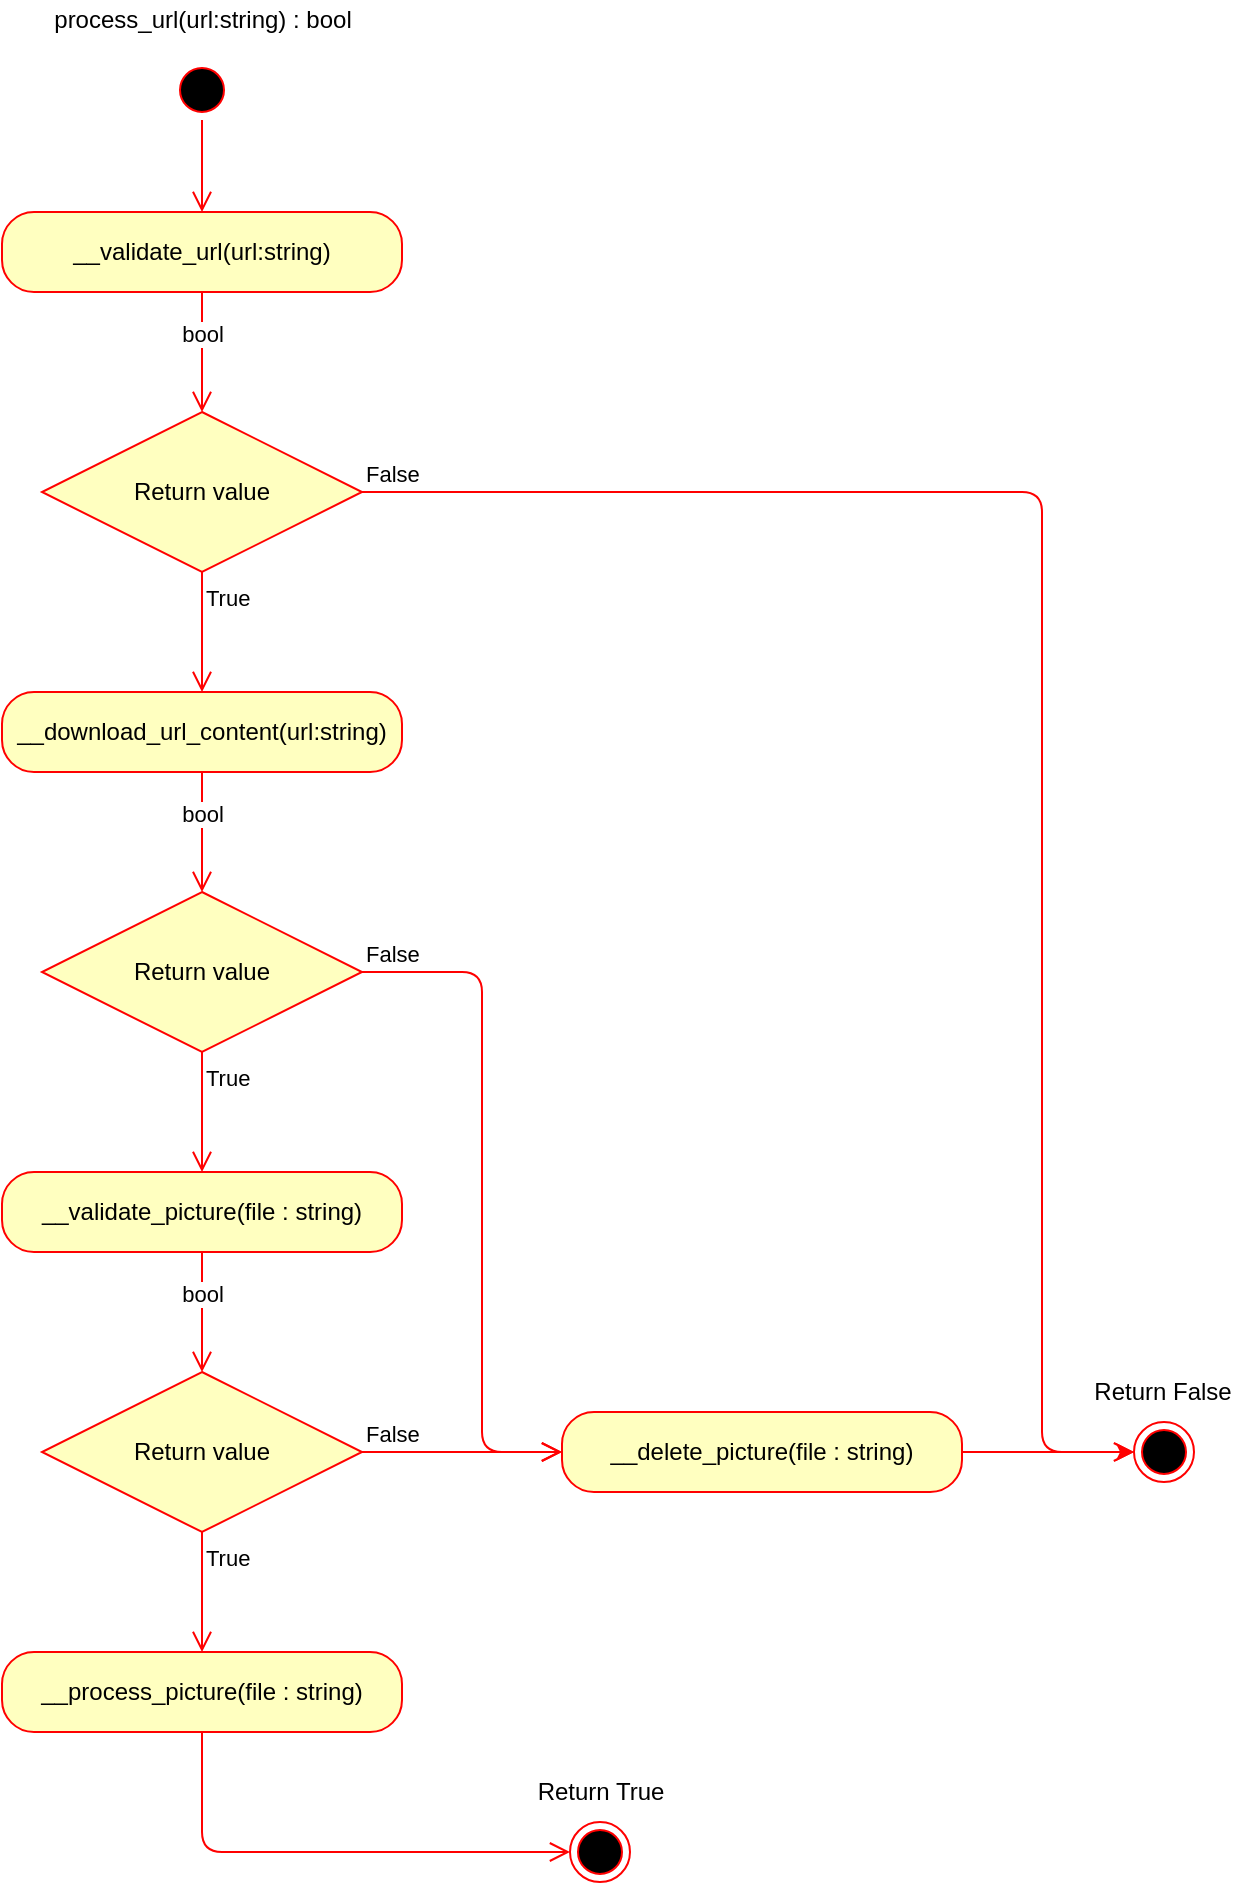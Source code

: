<mxfile>
    <diagram id="_90SfMtrd41Q07Md4GRD" name="process_url()">
        <mxGraphModel dx="990" dy="404" grid="1" gridSize="10" guides="1" tooltips="1" connect="1" arrows="1" fold="1" page="1" pageScale="1" pageWidth="827" pageHeight="1169" math="0" shadow="0">
            <root>
                <mxCell id="jZQN-osaWB41KmL9wlx--0"/>
                <mxCell id="jZQN-osaWB41KmL9wlx--1" parent="jZQN-osaWB41KmL9wlx--0"/>
                <mxCell id="R4N-x4gXpx2hDFtST6ET-0" value="" style="ellipse;html=1;shape=startState;fillColor=#000000;strokeColor=#ff0000;" parent="jZQN-osaWB41KmL9wlx--1" vertex="1">
                    <mxGeometry x="245" y="124" width="30" height="30" as="geometry"/>
                </mxCell>
                <mxCell id="R4N-x4gXpx2hDFtST6ET-1" value="" style="edgeStyle=orthogonalEdgeStyle;html=1;verticalAlign=bottom;endArrow=open;endSize=8;strokeColor=#ff0000;entryX=0.5;entryY=0;entryDx=0;entryDy=0;" parent="jZQN-osaWB41KmL9wlx--1" source="R4N-x4gXpx2hDFtST6ET-0" target="R4N-x4gXpx2hDFtST6ET-4" edge="1">
                    <mxGeometry relative="1" as="geometry">
                        <mxPoint x="255" y="200" as="targetPoint"/>
                    </mxGeometry>
                </mxCell>
                <mxCell id="R4N-x4gXpx2hDFtST6ET-4" value="&lt;span style=&quot;text-align: left&quot;&gt;__validate_url(url:string)&lt;/span&gt;" style="rounded=1;whiteSpace=wrap;html=1;arcSize=40;fontColor=#000000;fillColor=#ffffc0;strokeColor=#ff0000;" parent="jZQN-osaWB41KmL9wlx--1" vertex="1">
                    <mxGeometry x="160" y="200" width="200" height="40" as="geometry"/>
                </mxCell>
                <mxCell id="R4N-x4gXpx2hDFtST6ET-5" value="bool" style="edgeStyle=orthogonalEdgeStyle;html=1;verticalAlign=bottom;endArrow=open;endSize=8;strokeColor=#ff0000;entryX=0.5;entryY=0;entryDx=0;entryDy=0;" parent="jZQN-osaWB41KmL9wlx--1" source="R4N-x4gXpx2hDFtST6ET-4" target="jIlJejCvV2XS8VSAZp1r-0" edge="1">
                    <mxGeometry relative="1" as="geometry">
                        <mxPoint x="260" y="300" as="targetPoint"/>
                    </mxGeometry>
                </mxCell>
                <mxCell id="R4N-x4gXpx2hDFtST6ET-7" value="process_url(url:string) : bool" style="text;html=1;align=center;verticalAlign=middle;resizable=0;points=[];autosize=1;strokeColor=none;fillColor=none;" parent="jZQN-osaWB41KmL9wlx--1" vertex="1">
                    <mxGeometry x="180" y="94" width="160" height="20" as="geometry"/>
                </mxCell>
                <mxCell id="jIlJejCvV2XS8VSAZp1r-0" value="Return value" style="rhombus;whiteSpace=wrap;html=1;fillColor=#ffffc0;strokeColor=#ff0000;" parent="jZQN-osaWB41KmL9wlx--1" vertex="1">
                    <mxGeometry x="180" y="300" width="160" height="80" as="geometry"/>
                </mxCell>
                <mxCell id="jIlJejCvV2XS8VSAZp1r-2" value="True" style="edgeStyle=orthogonalEdgeStyle;html=1;align=left;verticalAlign=top;endArrow=open;endSize=8;strokeColor=#ff0000;entryX=0.5;entryY=0;entryDx=0;entryDy=0;" parent="jZQN-osaWB41KmL9wlx--1" source="jIlJejCvV2XS8VSAZp1r-0" target="CLQ56QCSTxTuiENRZbxL-0" edge="1">
                    <mxGeometry x="-1" relative="1" as="geometry">
                        <mxPoint x="260" y="460" as="targetPoint"/>
                    </mxGeometry>
                </mxCell>
                <mxCell id="jIlJejCvV2XS8VSAZp1r-3" value="" style="ellipse;html=1;shape=endState;fillColor=#000000;strokeColor=#ff0000;" parent="jZQN-osaWB41KmL9wlx--1" vertex="1">
                    <mxGeometry x="726" y="805" width="30" height="30" as="geometry"/>
                </mxCell>
                <mxCell id="CLQ56QCSTxTuiENRZbxL-0" value="&lt;span style=&quot;text-align: left&quot;&gt;__download_url_content(url:string)&lt;/span&gt;" style="rounded=1;whiteSpace=wrap;html=1;arcSize=40;fontColor=#000000;fillColor=#ffffc0;strokeColor=#ff0000;" parent="jZQN-osaWB41KmL9wlx--1" vertex="1">
                    <mxGeometry x="160" y="440" width="200" height="40" as="geometry"/>
                </mxCell>
                <mxCell id="-TXi_xzbSf2oAfw-9KVI-0" value="Return value" style="rhombus;whiteSpace=wrap;html=1;fillColor=#ffffc0;strokeColor=#ff0000;" parent="jZQN-osaWB41KmL9wlx--1" vertex="1">
                    <mxGeometry x="180" y="540" width="160" height="80" as="geometry"/>
                </mxCell>
                <mxCell id="-TXi_xzbSf2oAfw-9KVI-2" value="False" style="edgeStyle=orthogonalEdgeStyle;html=1;align=left;verticalAlign=bottom;endArrow=open;endSize=8;strokeColor=#ff0000;" parent="jZQN-osaWB41KmL9wlx--1" source="-TXi_xzbSf2oAfw-9KVI-0" edge="1">
                    <mxGeometry x="-1" relative="1" as="geometry">
                        <mxPoint x="440" y="820" as="targetPoint"/>
                        <mxPoint x="350" y="270" as="sourcePoint"/>
                        <Array as="points">
                            <mxPoint x="400" y="580"/>
                            <mxPoint x="400" y="820"/>
                        </Array>
                    </mxGeometry>
                </mxCell>
                <mxCell id="-TXi_xzbSf2oAfw-9KVI-4" value="Return False" style="text;html=1;align=center;verticalAlign=middle;resizable=0;points=[];autosize=1;strokeColor=none;fillColor=none;" parent="jZQN-osaWB41KmL9wlx--1" vertex="1">
                    <mxGeometry x="700" y="780" width="80" height="20" as="geometry"/>
                </mxCell>
                <mxCell id="-TXi_xzbSf2oAfw-9KVI-5" value="bool" style="edgeStyle=orthogonalEdgeStyle;html=1;verticalAlign=bottom;endArrow=open;endSize=8;strokeColor=#ff0000;entryX=0.5;entryY=0;entryDx=0;entryDy=0;exitX=0.5;exitY=1;exitDx=0;exitDy=0;" parent="jZQN-osaWB41KmL9wlx--1" source="CLQ56QCSTxTuiENRZbxL-0" target="-TXi_xzbSf2oAfw-9KVI-0" edge="1">
                    <mxGeometry relative="1" as="geometry">
                        <mxPoint x="304" y="310" as="targetPoint"/>
                        <mxPoint x="304" y="250" as="sourcePoint"/>
                    </mxGeometry>
                </mxCell>
                <mxCell id="-TXi_xzbSf2oAfw-9KVI-6" value="&lt;span style=&quot;text-align: left&quot;&gt;__validate_picture(file : string)&lt;/span&gt;" style="rounded=1;whiteSpace=wrap;html=1;arcSize=40;fontColor=#000000;fillColor=#ffffc0;strokeColor=#ff0000;" parent="jZQN-osaWB41KmL9wlx--1" vertex="1">
                    <mxGeometry x="160" y="680" width="200" height="40" as="geometry"/>
                </mxCell>
                <mxCell id="SUq78A0KMCc2obAZJXYU-0" value="True" style="edgeStyle=orthogonalEdgeStyle;html=1;align=left;verticalAlign=top;endArrow=open;endSize=8;strokeColor=#ff0000;entryX=0.5;entryY=0;entryDx=0;entryDy=0;exitX=0.5;exitY=1;exitDx=0;exitDy=0;" parent="jZQN-osaWB41KmL9wlx--1" source="-TXi_xzbSf2oAfw-9KVI-0" target="-TXi_xzbSf2oAfw-9KVI-6" edge="1">
                    <mxGeometry x="-1" relative="1" as="geometry">
                        <mxPoint x="270" y="450" as="targetPoint"/>
                        <mxPoint x="270" y="390" as="sourcePoint"/>
                        <Array as="points">
                            <mxPoint x="260" y="670"/>
                            <mxPoint x="260" y="670"/>
                        </Array>
                    </mxGeometry>
                </mxCell>
                <mxCell id="pLRcA_VY7l07Q-QWNOT7-1" value="Return value" style="rhombus;whiteSpace=wrap;html=1;fillColor=#ffffc0;strokeColor=#ff0000;" parent="jZQN-osaWB41KmL9wlx--1" vertex="1">
                    <mxGeometry x="180" y="780" width="160" height="80" as="geometry"/>
                </mxCell>
                <mxCell id="pLRcA_VY7l07Q-QWNOT7-2" value="False" style="edgeStyle=orthogonalEdgeStyle;html=1;align=left;verticalAlign=bottom;endArrow=open;endSize=8;strokeColor=#ff0000;entryX=0;entryY=0.5;entryDx=0;entryDy=0;" parent="jZQN-osaWB41KmL9wlx--1" source="pLRcA_VY7l07Q-QWNOT7-1" target="aNLDSrvmot3o_TzzBiNk-0" edge="1">
                    <mxGeometry x="-1" relative="1" as="geometry">
                        <mxPoint x="430" y="820" as="targetPoint"/>
                        <mxPoint x="350" y="510" as="sourcePoint"/>
                    </mxGeometry>
                </mxCell>
                <mxCell id="pLRcA_VY7l07Q-QWNOT7-4" value="bool" style="edgeStyle=orthogonalEdgeStyle;html=1;verticalAlign=bottom;endArrow=open;endSize=8;strokeColor=#ff0000;entryX=0.5;entryY=0;entryDx=0;entryDy=0;" parent="jZQN-osaWB41KmL9wlx--1" source="-TXi_xzbSf2oAfw-9KVI-6" target="pLRcA_VY7l07Q-QWNOT7-1" edge="1">
                    <mxGeometry relative="1" as="geometry">
                        <mxPoint x="304" y="550" as="targetPoint"/>
                        <mxPoint x="260" y="720" as="sourcePoint"/>
                    </mxGeometry>
                </mxCell>
                <mxCell id="pLRcA_VY7l07Q-QWNOT7-5" value="True" style="edgeStyle=orthogonalEdgeStyle;html=1;align=left;verticalAlign=top;endArrow=open;endSize=8;strokeColor=#ff0000;exitX=0.5;exitY=1;exitDx=0;exitDy=0;" parent="jZQN-osaWB41KmL9wlx--1" source="pLRcA_VY7l07Q-QWNOT7-1" edge="1">
                    <mxGeometry x="-1" relative="1" as="geometry">
                        <mxPoint x="260" y="920" as="targetPoint"/>
                        <mxPoint x="270" y="630" as="sourcePoint"/>
                        <Array as="points">
                            <mxPoint x="260" y="910"/>
                            <mxPoint x="260" y="910"/>
                        </Array>
                    </mxGeometry>
                </mxCell>
                <mxCell id="pLRcA_VY7l07Q-QWNOT7-6" value="&lt;span style=&quot;text-align: left&quot;&gt;__process_picture(file : string)&lt;/span&gt;" style="rounded=1;whiteSpace=wrap;html=1;arcSize=40;fontColor=#000000;fillColor=#ffffc0;strokeColor=#ff0000;" parent="jZQN-osaWB41KmL9wlx--1" vertex="1">
                    <mxGeometry x="160" y="920" width="200" height="40" as="geometry"/>
                </mxCell>
                <mxCell id="pLRcA_VY7l07Q-QWNOT7-11" value="" style="ellipse;html=1;shape=endState;fillColor=#000000;strokeColor=#ff0000;" parent="jZQN-osaWB41KmL9wlx--1" vertex="1">
                    <mxGeometry x="444" y="1005" width="30" height="30" as="geometry"/>
                </mxCell>
                <mxCell id="pLRcA_VY7l07Q-QWNOT7-12" value="" style="edgeStyle=orthogonalEdgeStyle;html=1;align=left;verticalAlign=top;endArrow=open;endSize=8;strokeColor=#ff0000;exitX=0.5;exitY=1;exitDx=0;exitDy=0;entryX=0;entryY=0.5;entryDx=0;entryDy=0;" parent="jZQN-osaWB41KmL9wlx--1" source="pLRcA_VY7l07Q-QWNOT7-6" target="pLRcA_VY7l07Q-QWNOT7-11" edge="1">
                    <mxGeometry x="-1" relative="1" as="geometry">
                        <mxPoint x="245" y="1060" as="targetPoint"/>
                        <mxPoint x="245" y="1000" as="sourcePoint"/>
                        <Array as="points">
                            <mxPoint x="260" y="1020"/>
                        </Array>
                    </mxGeometry>
                </mxCell>
                <mxCell id="aNLDSrvmot3o_TzzBiNk-7" style="edgeStyle=orthogonalEdgeStyle;curved=1;html=1;startArrow=classic;startFill=1;endArrow=none;endFill=0;strokeColor=#FF0000;exitX=0;exitY=0.5;exitDx=0;exitDy=0;entryX=1;entryY=0.5;entryDx=0;entryDy=0;" parent="jZQN-osaWB41KmL9wlx--1" source="jIlJejCvV2XS8VSAZp1r-3" target="aNLDSrvmot3o_TzzBiNk-0" edge="1">
                    <mxGeometry relative="1" as="geometry">
                        <mxPoint x="690" y="740" as="targetPoint"/>
                    </mxGeometry>
                </mxCell>
                <mxCell id="aNLDSrvmot3o_TzzBiNk-0" value="&lt;span style=&quot;text-align: left&quot;&gt;__delete_picture(file : string)&lt;/span&gt;" style="rounded=1;whiteSpace=wrap;html=1;arcSize=40;fontColor=#000000;fillColor=#ffffc0;strokeColor=#ff0000;" parent="jZQN-osaWB41KmL9wlx--1" vertex="1">
                    <mxGeometry x="440" y="800" width="200" height="40" as="geometry"/>
                </mxCell>
                <mxCell id="aNLDSrvmot3o_TzzBiNk-8" value="False" style="edgeStyle=orthogonalEdgeStyle;html=1;align=left;verticalAlign=bottom;endArrow=open;endSize=8;strokeColor=#ff0000;exitX=1;exitY=0.5;exitDx=0;exitDy=0;entryX=0;entryY=0.5;entryDx=0;entryDy=0;" parent="jZQN-osaWB41KmL9wlx--1" source="jIlJejCvV2XS8VSAZp1r-0" target="jIlJejCvV2XS8VSAZp1r-3" edge="1">
                    <mxGeometry x="-1" relative="1" as="geometry">
                        <mxPoint x="620.07" y="690.03" as="targetPoint"/>
                        <mxPoint x="520.001" y="449.996" as="sourcePoint"/>
                        <Array as="points">
                            <mxPoint x="680" y="340"/>
                            <mxPoint x="680" y="820"/>
                        </Array>
                    </mxGeometry>
                </mxCell>
                <mxCell id="0" value="Return True" style="text;html=1;align=center;verticalAlign=middle;resizable=0;points=[];autosize=1;strokeColor=none;fillColor=none;" vertex="1" parent="jZQN-osaWB41KmL9wlx--1">
                    <mxGeometry x="419" y="980" width="80" height="20" as="geometry"/>
                </mxCell>
            </root>
        </mxGraphModel>
    </diagram>
</mxfile>